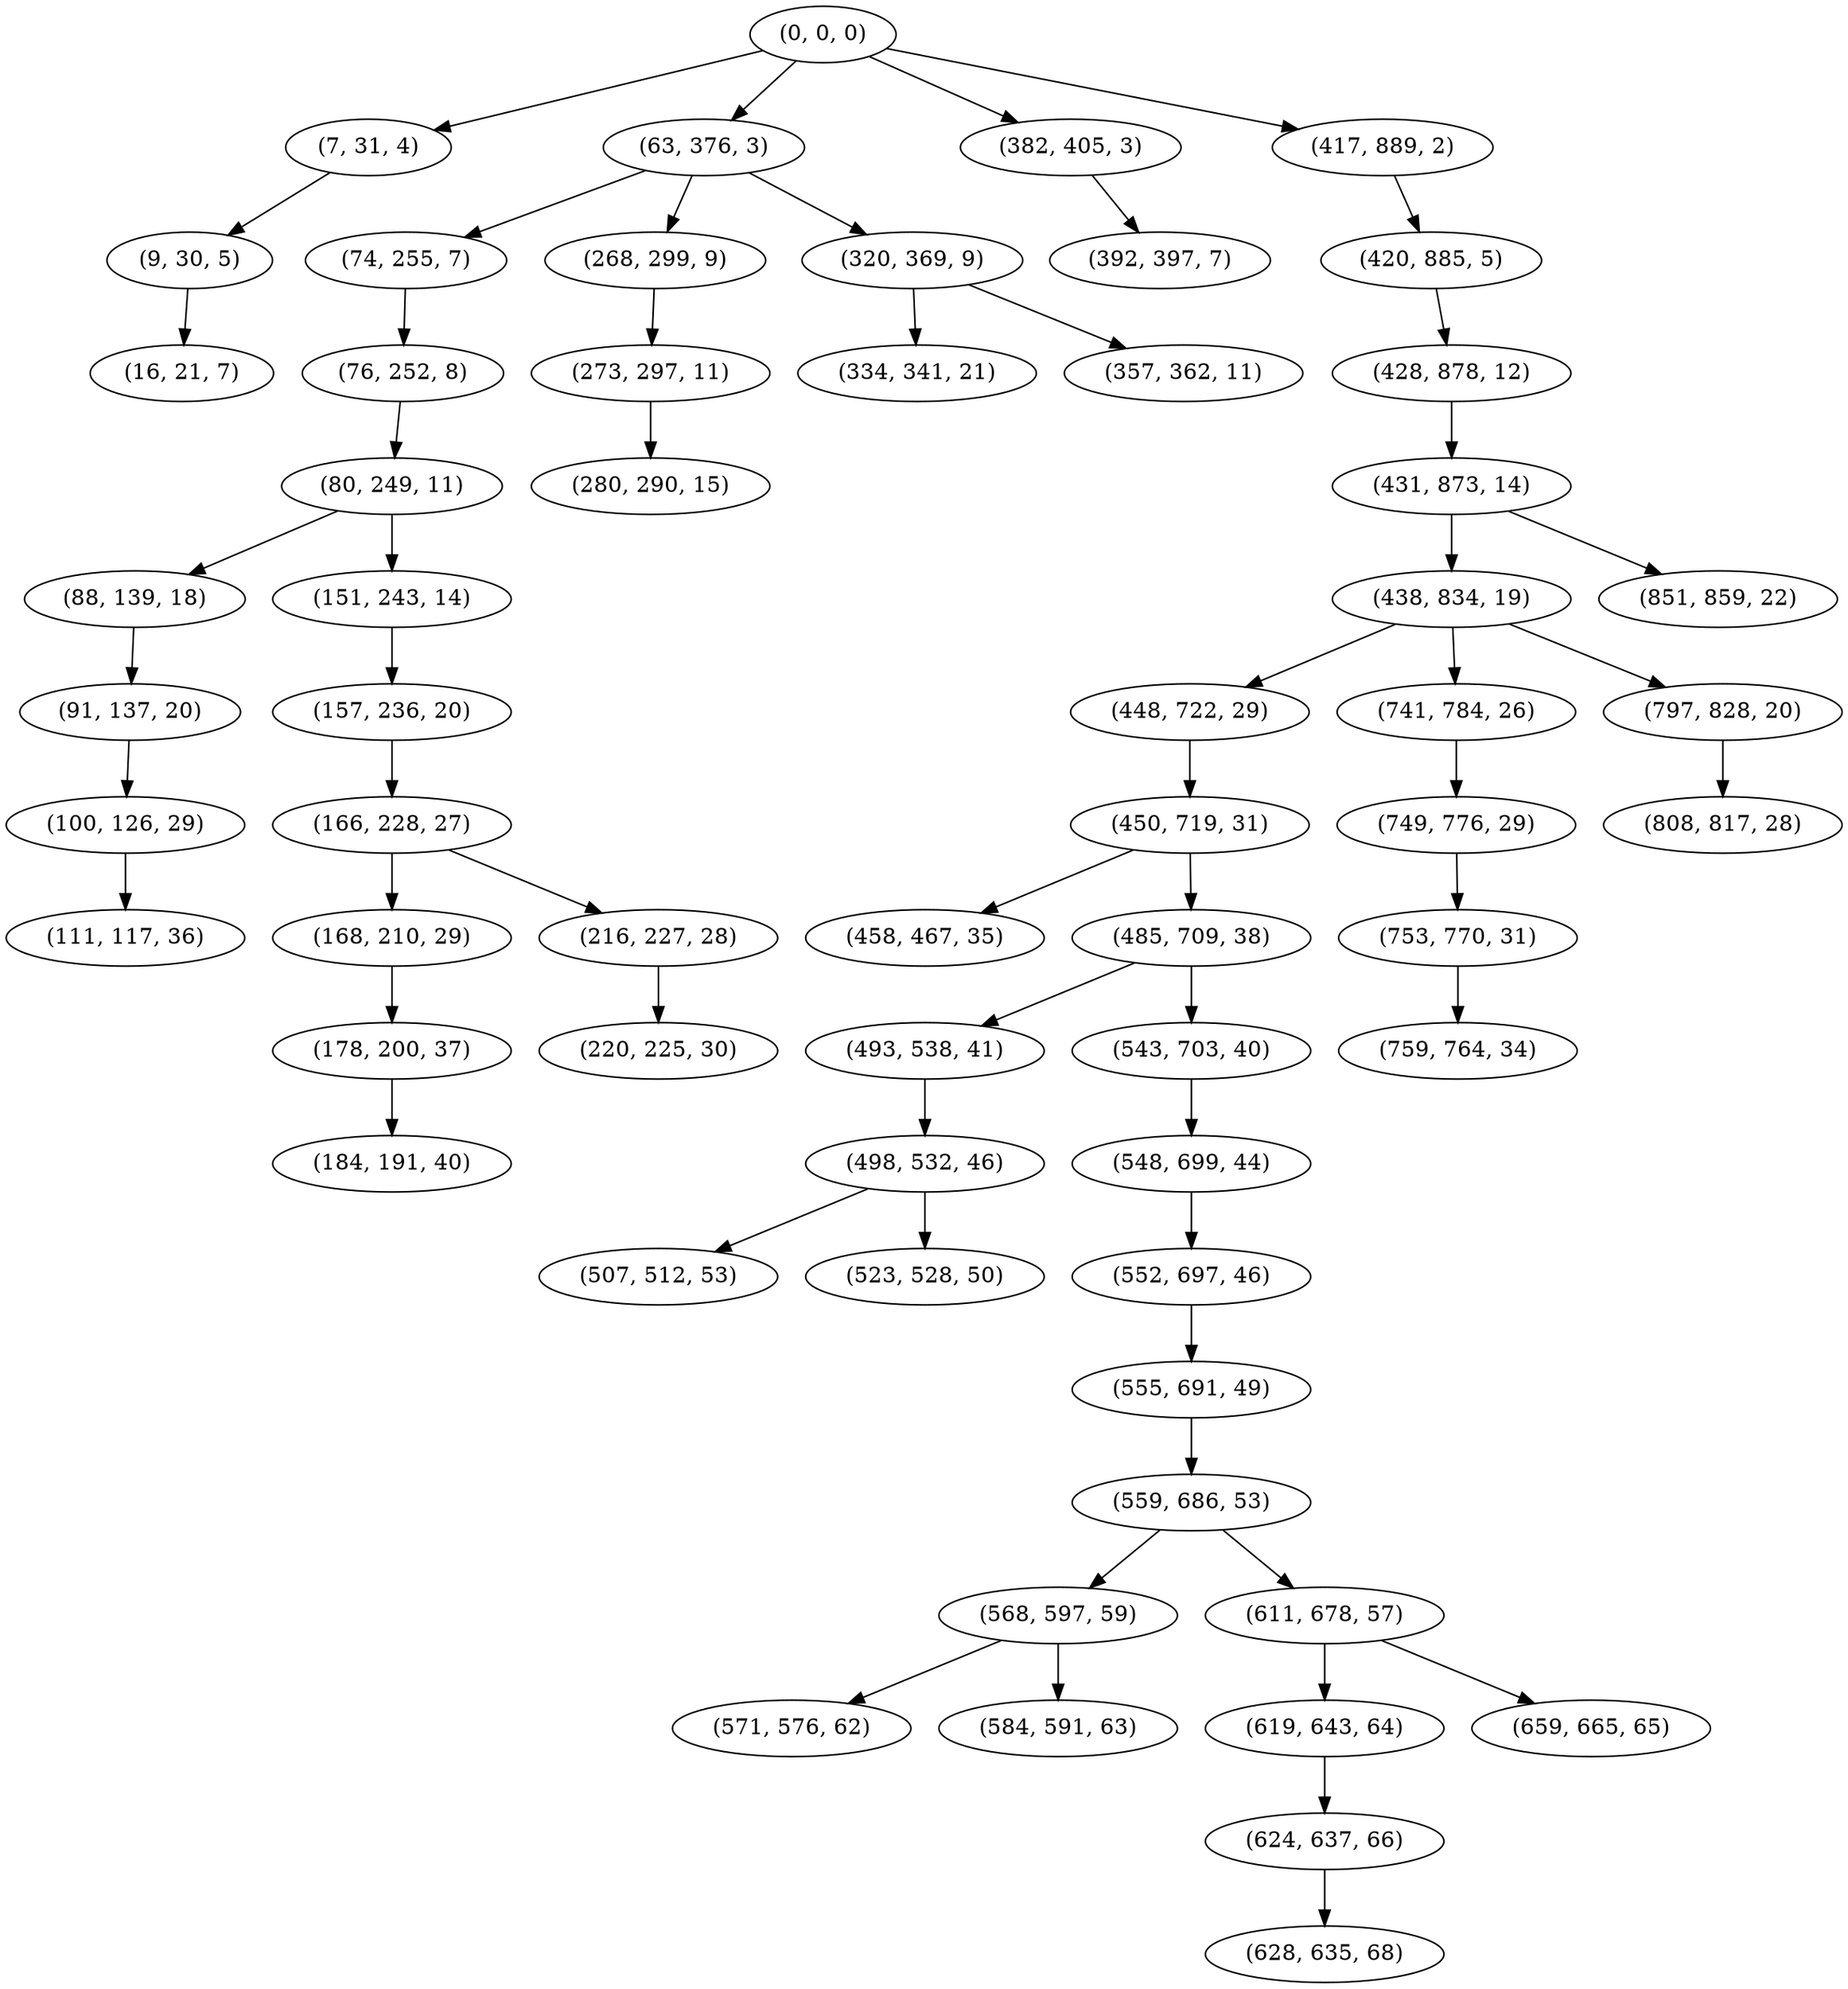 digraph tree {
    "(0, 0, 0)";
    "(7, 31, 4)";
    "(9, 30, 5)";
    "(16, 21, 7)";
    "(63, 376, 3)";
    "(74, 255, 7)";
    "(76, 252, 8)";
    "(80, 249, 11)";
    "(88, 139, 18)";
    "(91, 137, 20)";
    "(100, 126, 29)";
    "(111, 117, 36)";
    "(151, 243, 14)";
    "(157, 236, 20)";
    "(166, 228, 27)";
    "(168, 210, 29)";
    "(178, 200, 37)";
    "(184, 191, 40)";
    "(216, 227, 28)";
    "(220, 225, 30)";
    "(268, 299, 9)";
    "(273, 297, 11)";
    "(280, 290, 15)";
    "(320, 369, 9)";
    "(334, 341, 21)";
    "(357, 362, 11)";
    "(382, 405, 3)";
    "(392, 397, 7)";
    "(417, 889, 2)";
    "(420, 885, 5)";
    "(428, 878, 12)";
    "(431, 873, 14)";
    "(438, 834, 19)";
    "(448, 722, 29)";
    "(450, 719, 31)";
    "(458, 467, 35)";
    "(485, 709, 38)";
    "(493, 538, 41)";
    "(498, 532, 46)";
    "(507, 512, 53)";
    "(523, 528, 50)";
    "(543, 703, 40)";
    "(548, 699, 44)";
    "(552, 697, 46)";
    "(555, 691, 49)";
    "(559, 686, 53)";
    "(568, 597, 59)";
    "(571, 576, 62)";
    "(584, 591, 63)";
    "(611, 678, 57)";
    "(619, 643, 64)";
    "(624, 637, 66)";
    "(628, 635, 68)";
    "(659, 665, 65)";
    "(741, 784, 26)";
    "(749, 776, 29)";
    "(753, 770, 31)";
    "(759, 764, 34)";
    "(797, 828, 20)";
    "(808, 817, 28)";
    "(851, 859, 22)";
    "(0, 0, 0)" -> "(7, 31, 4)";
    "(0, 0, 0)" -> "(63, 376, 3)";
    "(0, 0, 0)" -> "(382, 405, 3)";
    "(0, 0, 0)" -> "(417, 889, 2)";
    "(7, 31, 4)" -> "(9, 30, 5)";
    "(9, 30, 5)" -> "(16, 21, 7)";
    "(63, 376, 3)" -> "(74, 255, 7)";
    "(63, 376, 3)" -> "(268, 299, 9)";
    "(63, 376, 3)" -> "(320, 369, 9)";
    "(74, 255, 7)" -> "(76, 252, 8)";
    "(76, 252, 8)" -> "(80, 249, 11)";
    "(80, 249, 11)" -> "(88, 139, 18)";
    "(80, 249, 11)" -> "(151, 243, 14)";
    "(88, 139, 18)" -> "(91, 137, 20)";
    "(91, 137, 20)" -> "(100, 126, 29)";
    "(100, 126, 29)" -> "(111, 117, 36)";
    "(151, 243, 14)" -> "(157, 236, 20)";
    "(157, 236, 20)" -> "(166, 228, 27)";
    "(166, 228, 27)" -> "(168, 210, 29)";
    "(166, 228, 27)" -> "(216, 227, 28)";
    "(168, 210, 29)" -> "(178, 200, 37)";
    "(178, 200, 37)" -> "(184, 191, 40)";
    "(216, 227, 28)" -> "(220, 225, 30)";
    "(268, 299, 9)" -> "(273, 297, 11)";
    "(273, 297, 11)" -> "(280, 290, 15)";
    "(320, 369, 9)" -> "(334, 341, 21)";
    "(320, 369, 9)" -> "(357, 362, 11)";
    "(382, 405, 3)" -> "(392, 397, 7)";
    "(417, 889, 2)" -> "(420, 885, 5)";
    "(420, 885, 5)" -> "(428, 878, 12)";
    "(428, 878, 12)" -> "(431, 873, 14)";
    "(431, 873, 14)" -> "(438, 834, 19)";
    "(431, 873, 14)" -> "(851, 859, 22)";
    "(438, 834, 19)" -> "(448, 722, 29)";
    "(438, 834, 19)" -> "(741, 784, 26)";
    "(438, 834, 19)" -> "(797, 828, 20)";
    "(448, 722, 29)" -> "(450, 719, 31)";
    "(450, 719, 31)" -> "(458, 467, 35)";
    "(450, 719, 31)" -> "(485, 709, 38)";
    "(485, 709, 38)" -> "(493, 538, 41)";
    "(485, 709, 38)" -> "(543, 703, 40)";
    "(493, 538, 41)" -> "(498, 532, 46)";
    "(498, 532, 46)" -> "(507, 512, 53)";
    "(498, 532, 46)" -> "(523, 528, 50)";
    "(543, 703, 40)" -> "(548, 699, 44)";
    "(548, 699, 44)" -> "(552, 697, 46)";
    "(552, 697, 46)" -> "(555, 691, 49)";
    "(555, 691, 49)" -> "(559, 686, 53)";
    "(559, 686, 53)" -> "(568, 597, 59)";
    "(559, 686, 53)" -> "(611, 678, 57)";
    "(568, 597, 59)" -> "(571, 576, 62)";
    "(568, 597, 59)" -> "(584, 591, 63)";
    "(611, 678, 57)" -> "(619, 643, 64)";
    "(611, 678, 57)" -> "(659, 665, 65)";
    "(619, 643, 64)" -> "(624, 637, 66)";
    "(624, 637, 66)" -> "(628, 635, 68)";
    "(741, 784, 26)" -> "(749, 776, 29)";
    "(749, 776, 29)" -> "(753, 770, 31)";
    "(753, 770, 31)" -> "(759, 764, 34)";
    "(797, 828, 20)" -> "(808, 817, 28)";
}
